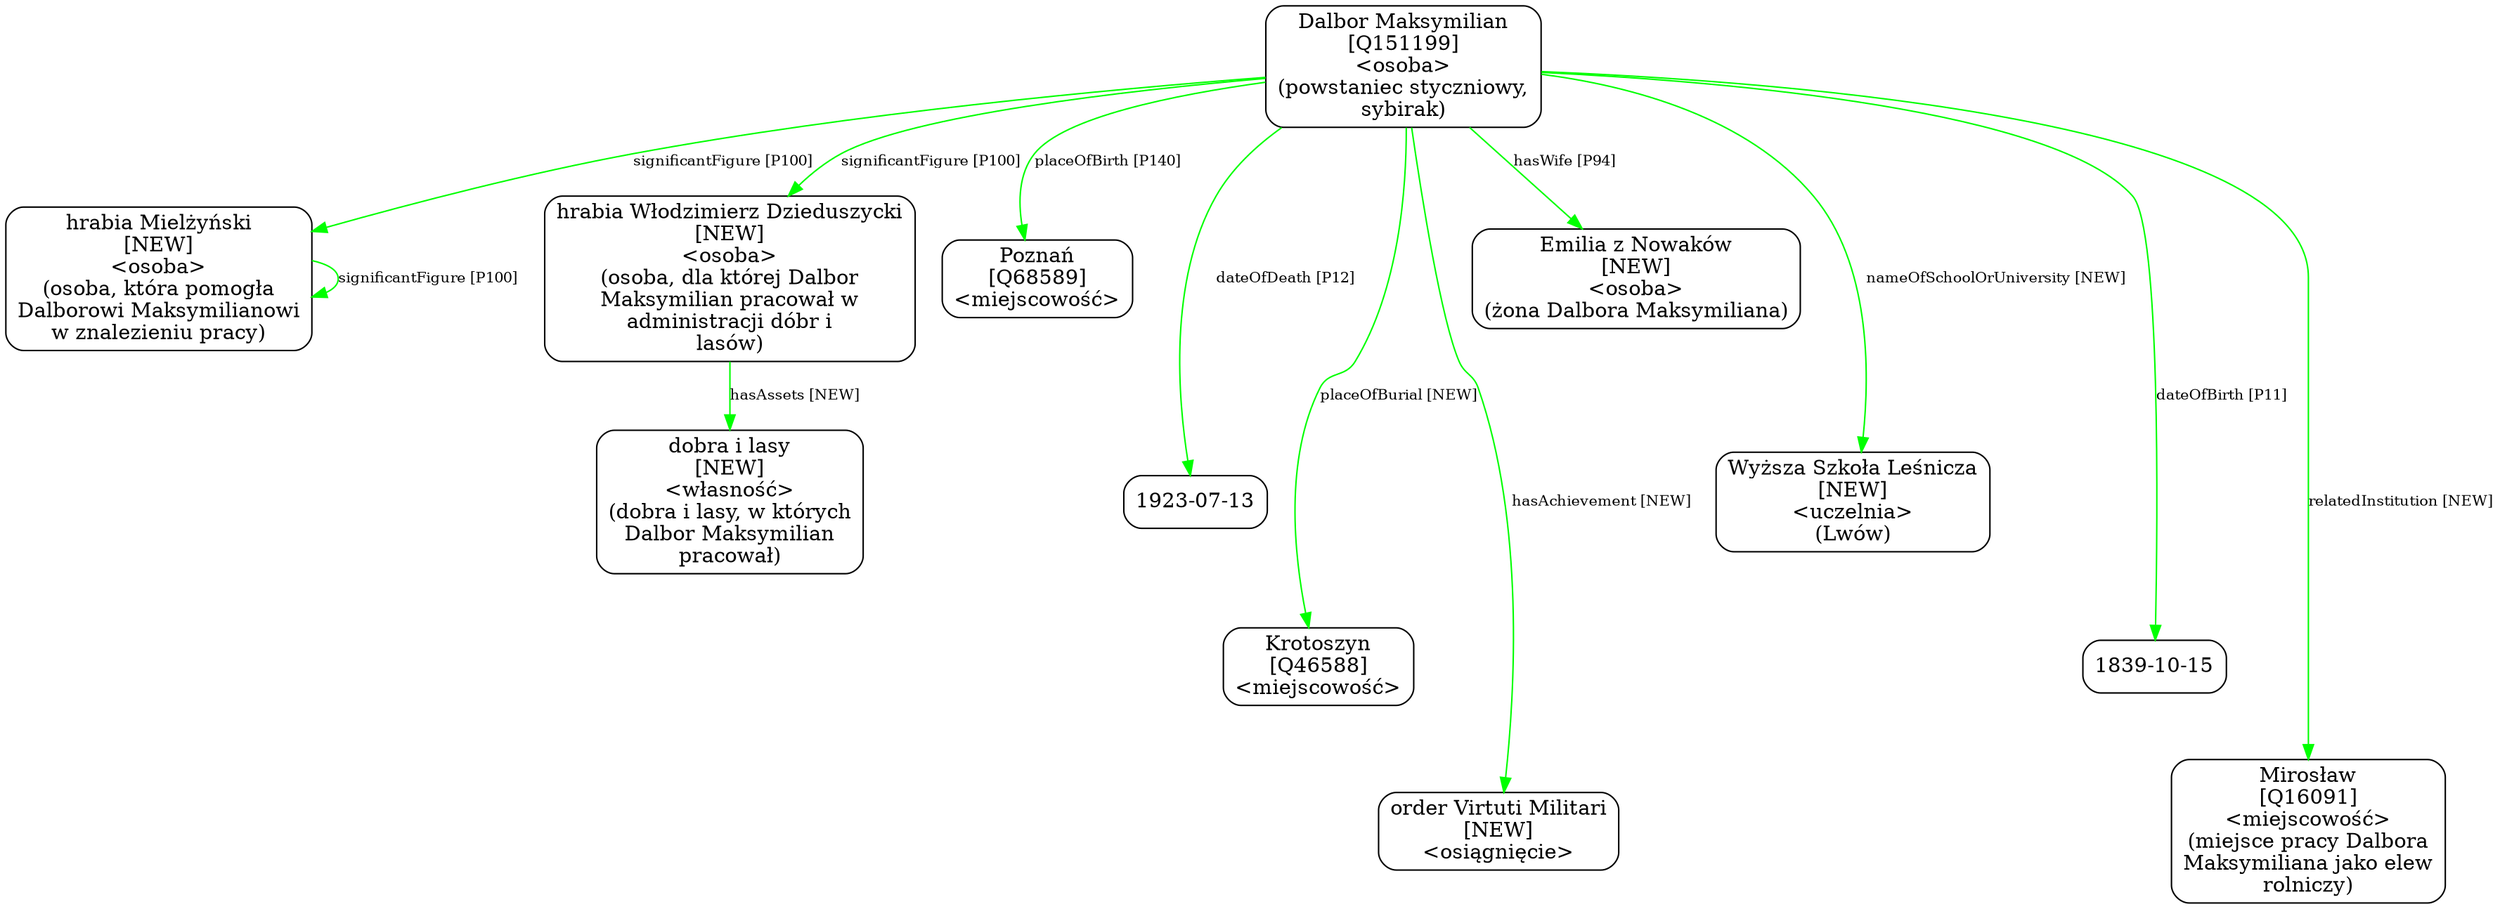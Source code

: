 digraph {
	node [shape=box,
		style=rounded
	];
	edge [fontsize=10];
	"Dalbor Maksymilian
[Q151199]
<osoba>
(powstaniec styczniowy,
sybirak)"	[color=black,
		label="Dalbor Maksymilian
[Q151199]
<osoba>
(powstaniec styczniowy,
sybirak)"];
	"hrabia Mielżyński
[NEW]
<osoba>
(osoba, która pomogła
Dalborowi Maksymilianowi
w znalezieniu pracy)"	[color=black,
		label="hrabia Mielżyński
[NEW]
<osoba>
(osoba, która pomogła
Dalborowi Maksymilianowi
w znalezieniu pracy)"];
	"Dalbor Maksymilian
[Q151199]
<osoba>
(powstaniec styczniowy,
sybirak)" -> "hrabia Mielżyński
[NEW]
<osoba>
(osoba, która pomogła
Dalborowi Maksymilianowi
w znalezieniu pracy)"	[color=green,
		label="significantFigure [P100]"];
	"hrabia Włodzimierz Dzieduszycki
[NEW]
<osoba>
(osoba, dla której Dalbor
Maksymilian pracował w
administracji dóbr i
lasów)"	[color=black,
		label="hrabia Włodzimierz Dzieduszycki
[NEW]
<osoba>
(osoba, dla której Dalbor
Maksymilian pracował w
administracji dóbr i
lasów)"];
	"Dalbor Maksymilian
[Q151199]
<osoba>
(powstaniec styczniowy,
sybirak)" -> "hrabia Włodzimierz Dzieduszycki
[NEW]
<osoba>
(osoba, dla której Dalbor
Maksymilian pracował w
administracji dóbr i
lasów)"	[color=green,
		label="significantFigure [P100]"];
	"Dalbor Maksymilian
[Q151199]
<osoba>
(powstaniec styczniowy,
sybirak)" -> "Poznań
[Q68589]
<miejscowość>"	[color=green,
		label="placeOfBirth [P140]",
		minlen=1];
	"Dalbor Maksymilian
[Q151199]
<osoba>
(powstaniec styczniowy,
sybirak)" -> "1923-07-13"	[color=green,
		label="dateOfDeath [P12]",
		minlen=2];
	"Dalbor Maksymilian
[Q151199]
<osoba>
(powstaniec styczniowy,
sybirak)" -> "Krotoszyn
[Q46588]
<miejscowość>"	[color=green,
		label="placeOfBurial [NEW]",
		minlen=3];
	"Dalbor Maksymilian
[Q151199]
<osoba>
(powstaniec styczniowy,
sybirak)" -> "order Virtuti Militari
[NEW]
<osiągnięcie>"	[color=green,
		label="hasAchievement [NEW]",
		minlen=4];
	"Dalbor Maksymilian
[Q151199]
<osoba>
(powstaniec styczniowy,
sybirak)" -> "Emilia z Nowaków
[NEW]
<osoba>
(żona Dalbora Maksymiliana)"	[color=green,
		label="hasWife [P94]",
		minlen=1];
	"Dalbor Maksymilian
[Q151199]
<osoba>
(powstaniec styczniowy,
sybirak)" -> "Wyższa Szkoła Leśnicza
[NEW]
<uczelnia>
(Lwów)"	[color=green,
		label="nameOfSchoolOrUniversity [NEW]",
		minlen=2];
	"Dalbor Maksymilian
[Q151199]
<osoba>
(powstaniec styczniowy,
sybirak)" -> "1839-10-15"	[color=green,
		label="dateOfBirth [P11]",
		minlen=3];
	"Dalbor Maksymilian
[Q151199]
<osoba>
(powstaniec styczniowy,
sybirak)" -> "Mirosław
[Q16091]
<miejscowość>
(miejsce pracy Dalbora
Maksymiliana jako elew
rolniczy)"	[color=green,
		label="relatedInstitution [NEW]",
		minlen=4];
	"hrabia Mielżyński
[NEW]
<osoba>
(osoba, która pomogła
Dalborowi Maksymilianowi
w znalezieniu pracy)" -> "hrabia Mielżyński
[NEW]
<osoba>
(osoba, która pomogła
Dalborowi Maksymilianowi
w znalezieniu pracy)"	[color=green,
		label="significantFigure [P100]"];
	"hrabia Włodzimierz Dzieduszycki
[NEW]
<osoba>
(osoba, dla której Dalbor
Maksymilian pracował w
administracji dóbr i
lasów)" -> "dobra i lasy
[NEW]
<własność>
(dobra i lasy, w których
Dalbor Maksymilian
pracował)"	[color=green,
		label="hasAssets [NEW]",
		minlen=1];
}
